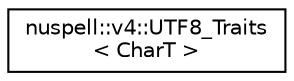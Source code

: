 digraph "Graphical Class Hierarchy"
{
 // LATEX_PDF_SIZE
  edge [fontname="Helvetica",fontsize="10",labelfontname="Helvetica",labelfontsize="10"];
  node [fontname="Helvetica",fontsize="10",shape=record];
  rankdir="LR";
  Node0 [label="nuspell::v4::UTF8_Traits\l\< CharT \>",height=0.2,width=0.4,color="black", fillcolor="white", style="filled",URL="$structnuspell_1_1v4_1_1_u_t_f8___traits.html",tooltip=" "];
}
